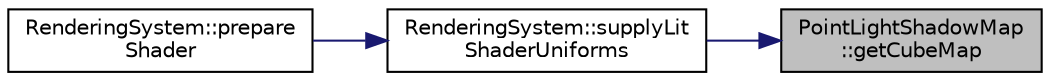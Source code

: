 digraph "PointLightShadowMap::getCubeMap"
{
 // INTERACTIVE_SVG=YES
 // LATEX_PDF_SIZE
  edge [fontname="Helvetica",fontsize="10",labelfontname="Helvetica",labelfontsize="10"];
  node [fontname="Helvetica",fontsize="10",shape=record];
  rankdir="RL";
  Node1 [label="PointLightShadowMap\l::getCubeMap",height=0.2,width=0.4,color="black", fillcolor="grey75", style="filled", fontcolor="black",tooltip=" "];
  Node1 -> Node2 [dir="back",color="midnightblue",fontsize="10",style="solid",fontname="Helvetica"];
  Node2 [label="RenderingSystem::supplyLit\lShaderUniforms",height=0.2,width=0.4,color="black", fillcolor="white", style="filled",URL="$d8/d31/class_rendering_system.html#a5174d014f3eaf6bbc2a3ac03a9029d76",tooltip=" "];
  Node2 -> Node3 [dir="back",color="midnightblue",fontsize="10",style="solid",fontname="Helvetica"];
  Node3 [label="RenderingSystem::prepare\lShader",height=0.2,width=0.4,color="black", fillcolor="white", style="filled",URL="$d8/d31/class_rendering_system.html#a167a571527b6f44e8c4bf45f383500be",tooltip=" "];
}
